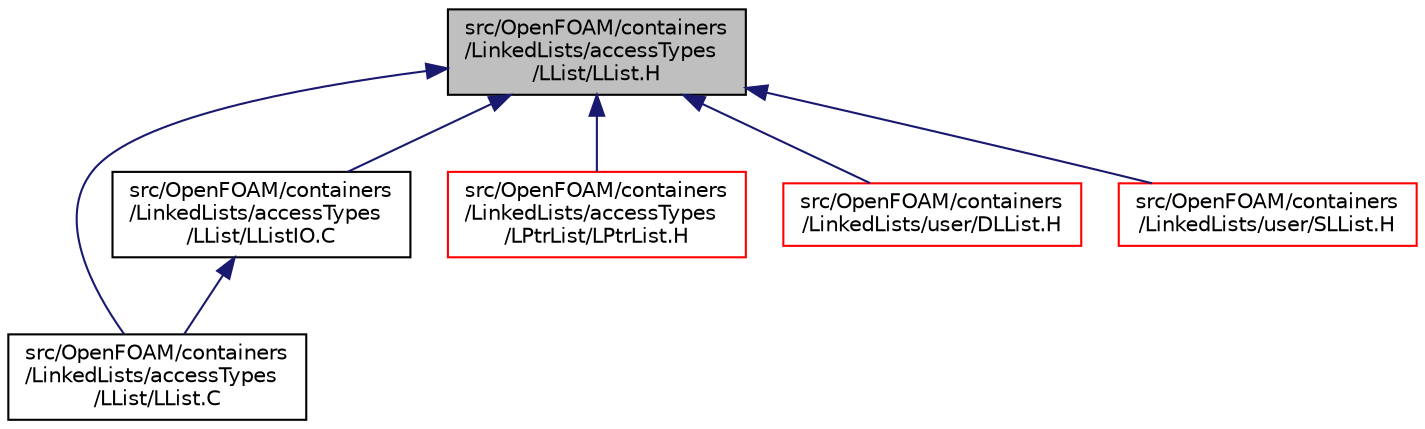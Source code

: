 digraph "src/OpenFOAM/containers/LinkedLists/accessTypes/LList/LList.H"
{
  bgcolor="transparent";
  edge [fontname="Helvetica",fontsize="10",labelfontname="Helvetica",labelfontsize="10"];
  node [fontname="Helvetica",fontsize="10",shape=record];
  Node1 [label="src/OpenFOAM/containers\l/LinkedLists/accessTypes\l/LList/LList.H",height=0.2,width=0.4,color="black", fillcolor="grey75", style="filled", fontcolor="black"];
  Node1 -> Node2 [dir="back",color="midnightblue",fontsize="10",style="solid",fontname="Helvetica"];
  Node2 [label="src/OpenFOAM/containers\l/LinkedLists/accessTypes\l/LList/LList.C",height=0.2,width=0.4,color="black",URL="$a07591.html"];
  Node1 -> Node3 [dir="back",color="midnightblue",fontsize="10",style="solid",fontname="Helvetica"];
  Node3 [label="src/OpenFOAM/containers\l/LinkedLists/accessTypes\l/LList/LListIO.C",height=0.2,width=0.4,color="black",URL="$a07593.html"];
  Node3 -> Node2 [dir="back",color="midnightblue",fontsize="10",style="solid",fontname="Helvetica"];
  Node1 -> Node4 [dir="back",color="midnightblue",fontsize="10",style="solid",fontname="Helvetica"];
  Node4 [label="src/OpenFOAM/containers\l/LinkedLists/accessTypes\l/LPtrList/LPtrList.H",height=0.2,width=0.4,color="red",URL="$a07595.html"];
  Node1 -> Node5 [dir="back",color="midnightblue",fontsize="10",style="solid",fontname="Helvetica"];
  Node5 [label="src/OpenFOAM/containers\l/LinkedLists/user/DLList.H",height=0.2,width=0.4,color="red",URL="$a07606.html"];
  Node1 -> Node6 [dir="back",color="midnightblue",fontsize="10",style="solid",fontname="Helvetica"];
  Node6 [label="src/OpenFOAM/containers\l/LinkedLists/user/SLList.H",height=0.2,width=0.4,color="red",URL="$a07612.html"];
}
